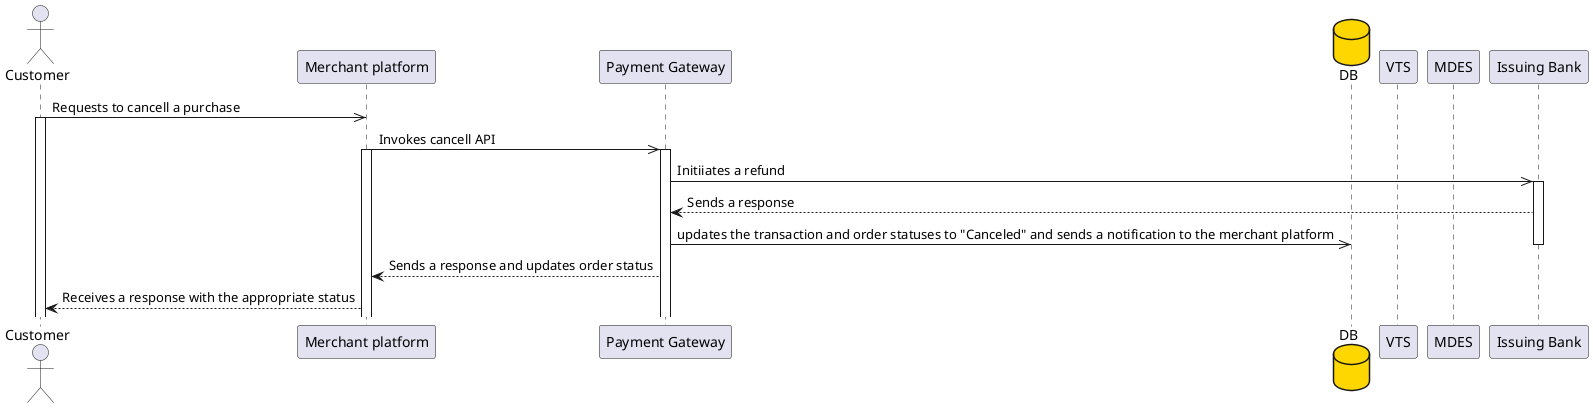 @startuml

actor "Customer" as A
participant "Merchant platform" as B
participant "Payment Gateway" as C
database DB  #gold
participant "VTS" as F
participant "MDES" as G
participant "Issuing Bank" as H

"A" ->> "B": Requests to cancell a purchase
Activate A
"B" ->> "C": Invokes cancell API
Activate B
Activate C
"C" ->> "H": Initiiates a refund
Activate H
"C" <-- "H": Sends a response
"C" ->> DB: updates the transaction and order statuses to "Canceled" and sends a notification to the merchant platform
Deactivate H
"B" <-- "C": Sends a response and updates order status
"A" <-- "B": Receives a response with the appropriate status




@enduml